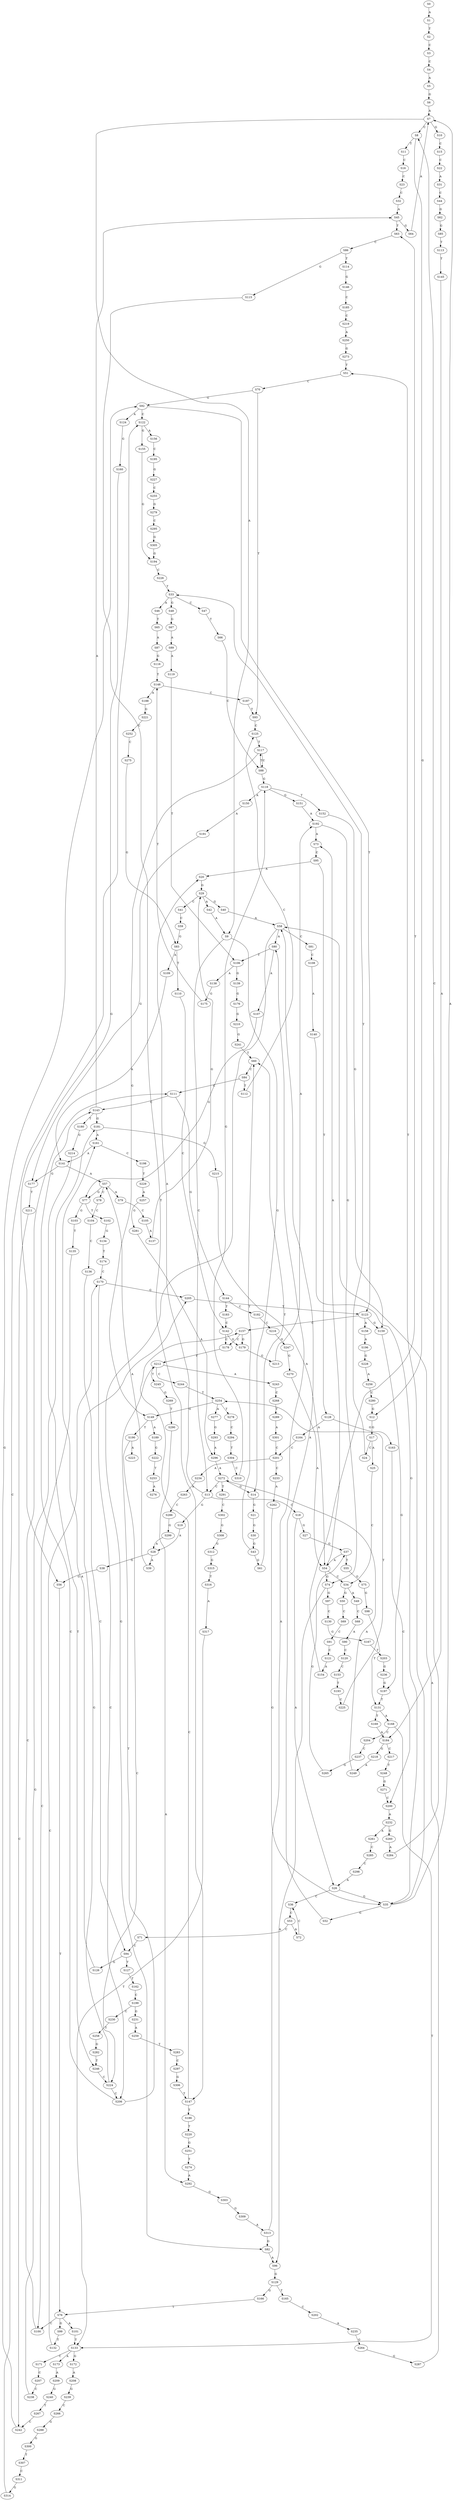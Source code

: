strict digraph  {
	S0 -> S1 [ label = A ];
	S1 -> S2 [ label = T ];
	S2 -> S3 [ label = C ];
	S3 -> S4 [ label = C ];
	S4 -> S5 [ label = A ];
	S5 -> S6 [ label = G ];
	S6 -> S7 [ label = A ];
	S7 -> S8 [ label = C ];
	S7 -> S9 [ label = A ];
	S7 -> S10 [ label = G ];
	S8 -> S11 [ label = T ];
	S8 -> S12 [ label = G ];
	S9 -> S13 [ label = C ];
	S9 -> S14 [ label = G ];
	S10 -> S15 [ label = C ];
	S11 -> S16 [ label = C ];
	S12 -> S17 [ label = G ];
	S13 -> S18 [ label = C ];
	S13 -> S19 [ label = G ];
	S13 -> S20 [ label = A ];
	S14 -> S21 [ label = G ];
	S15 -> S22 [ label = C ];
	S16 -> S23 [ label = C ];
	S17 -> S24 [ label = C ];
	S17 -> S25 [ label = A ];
	S18 -> S26 [ label = A ];
	S18 -> S27 [ label = G ];
	S19 -> S28 [ label = A ];
	S20 -> S29 [ label = G ];
	S21 -> S30 [ label = G ];
	S22 -> S31 [ label = A ];
	S23 -> S32 [ label = C ];
	S24 -> S33 [ label = T ];
	S25 -> S34 [ label = C ];
	S26 -> S35 [ label = G ];
	S26 -> S36 [ label = C ];
	S27 -> S37 [ label = G ];
	S28 -> S38 [ label = G ];
	S28 -> S39 [ label = A ];
	S29 -> S40 [ label = G ];
	S29 -> S41 [ label = C ];
	S29 -> S42 [ label = A ];
	S30 -> S43 [ label = G ];
	S31 -> S44 [ label = C ];
	S32 -> S45 [ label = A ];
	S33 -> S46 [ label = A ];
	S33 -> S47 [ label = C ];
	S33 -> S48 [ label = G ];
	S34 -> S49 [ label = A ];
	S34 -> S50 [ label = G ];
	S35 -> S7 [ label = A ];
	S35 -> S51 [ label = T ];
	S35 -> S52 [ label = G ];
	S36 -> S53 [ label = C ];
	S37 -> S54 [ label = A ];
	S37 -> S55 [ label = T ];
	S38 -> S56 [ label = G ];
	S39 -> S57 [ label = A ];
	S40 -> S58 [ label = A ];
	S41 -> S59 [ label = C ];
	S42 -> S9 [ label = A ];
	S43 -> S60 [ label = T ];
	S43 -> S61 [ label = G ];
	S44 -> S62 [ label = G ];
	S45 -> S63 [ label = T ];
	S45 -> S64 [ label = G ];
	S46 -> S65 [ label = T ];
	S47 -> S66 [ label = T ];
	S48 -> S67 [ label = G ];
	S49 -> S68 [ label = C ];
	S50 -> S69 [ label = C ];
	S51 -> S70 [ label = C ];
	S52 -> S58 [ label = A ];
	S53 -> S71 [ label = C ];
	S53 -> S72 [ label = A ];
	S54 -> S34 [ label = C ];
	S54 -> S73 [ label = A ];
	S54 -> S74 [ label = G ];
	S55 -> S75 [ label = G ];
	S56 -> S76 [ label = T ];
	S57 -> S77 [ label = G ];
	S57 -> S78 [ label = C ];
	S57 -> S79 [ label = A ];
	S58 -> S80 [ label = A ];
	S58 -> S81 [ label = C ];
	S58 -> S82 [ label = G ];
	S59 -> S83 [ label = G ];
	S60 -> S84 [ label = C ];
	S61 -> S60 [ label = T ];
	S62 -> S85 [ label = G ];
	S63 -> S86 [ label = C ];
	S64 -> S7 [ label = A ];
	S65 -> S87 [ label = A ];
	S66 -> S88 [ label = C ];
	S67 -> S89 [ label = A ];
	S68 -> S90 [ label = A ];
	S69 -> S91 [ label = C ];
	S70 -> S92 [ label = G ];
	S70 -> S93 [ label = T ];
	S71 -> S94 [ label = C ];
	S72 -> S36 [ label = C ];
	S73 -> S95 [ label = C ];
	S74 -> S96 [ label = A ];
	S74 -> S97 [ label = G ];
	S75 -> S98 [ label = G ];
	S76 -> S99 [ label = G ];
	S76 -> S100 [ label = C ];
	S76 -> S101 [ label = A ];
	S77 -> S102 [ label = T ];
	S77 -> S103 [ label = G ];
	S78 -> S104 [ label = C ];
	S79 -> S105 [ label = C ];
	S80 -> S106 [ label = T ];
	S80 -> S107 [ label = A ];
	S81 -> S108 [ label = C ];
	S82 -> S96 [ label = A ];
	S83 -> S109 [ label = A ];
	S83 -> S110 [ label = T ];
	S84 -> S111 [ label = C ];
	S84 -> S112 [ label = T ];
	S85 -> S113 [ label = T ];
	S86 -> S114 [ label = T ];
	S86 -> S115 [ label = G ];
	S87 -> S116 [ label = G ];
	S88 -> S117 [ label = T ];
	S88 -> S118 [ label = G ];
	S89 -> S119 [ label = A ];
	S90 -> S120 [ label = C ];
	S91 -> S121 [ label = C ];
	S92 -> S122 [ label = C ];
	S92 -> S123 [ label = T ];
	S92 -> S124 [ label = A ];
	S93 -> S125 [ label = C ];
	S94 -> S126 [ label = G ];
	S94 -> S127 [ label = T ];
	S95 -> S20 [ label = A ];
	S95 -> S128 [ label = T ];
	S96 -> S129 [ label = G ];
	S97 -> S130 [ label = C ];
	S98 -> S131 [ label = T ];
	S99 -> S132 [ label = T ];
	S100 -> S111 [ label = C ];
	S101 -> S133 [ label = T ];
	S102 -> S134 [ label = G ];
	S103 -> S135 [ label = T ];
	S104 -> S136 [ label = C ];
	S105 -> S137 [ label = A ];
	S106 -> S138 [ label = A ];
	S106 -> S139 [ label = G ];
	S107 -> S77 [ label = G ];
	S108 -> S140 [ label = A ];
	S109 -> S141 [ label = A ];
	S110 -> S142 [ label = C ];
	S111 -> S143 [ label = C ];
	S111 -> S144 [ label = G ];
	S112 -> S125 [ label = C ];
	S113 -> S145 [ label = T ];
	S114 -> S146 [ label = G ];
	S115 -> S147 [ label = T ];
	S116 -> S148 [ label = T ];
	S117 -> S149 [ label = G ];
	S117 -> S88 [ label = C ];
	S118 -> S150 [ label = A ];
	S118 -> S151 [ label = G ];
	S118 -> S152 [ label = T ];
	S119 -> S106 [ label = T ];
	S120 -> S153 [ label = C ];
	S121 -> S154 [ label = A ];
	S122 -> S155 [ label = G ];
	S122 -> S156 [ label = A ];
	S123 -> S157 [ label = C ];
	S123 -> S158 [ label = A ];
	S123 -> S159 [ label = G ];
	S124 -> S160 [ label = G ];
	S125 -> S117 [ label = T ];
	S126 -> S161 [ label = A ];
	S127 -> S162 [ label = T ];
	S128 -> S163 [ label = G ];
	S128 -> S164 [ label = A ];
	S129 -> S165 [ label = T ];
	S129 -> S166 [ label = G ];
	S130 -> S167 [ label = G ];
	S131 -> S168 [ label = A ];
	S131 -> S169 [ label = T ];
	S132 -> S170 [ label = C ];
	S133 -> S171 [ label = C ];
	S133 -> S172 [ label = G ];
	S133 -> S173 [ label = A ];
	S134 -> S174 [ label = T ];
	S135 -> S100 [ label = C ];
	S136 -> S94 [ label = C ];
	S137 -> S29 [ label = G ];
	S138 -> S175 [ label = G ];
	S139 -> S176 [ label = G ];
	S140 -> S35 [ label = G ];
	S141 -> S57 [ label = A ];
	S141 -> S177 [ label = G ];
	S142 -> S178 [ label = C ];
	S142 -> S179 [ label = G ];
	S143 -> S180 [ label = T ];
	S143 -> S45 [ label = A ];
	S143 -> S181 [ label = G ];
	S144 -> S182 [ label = C ];
	S144 -> S183 [ label = T ];
	S145 -> S184 [ label = A ];
	S146 -> S185 [ label = C ];
	S147 -> S157 [ label = C ];
	S147 -> S186 [ label = T ];
	S148 -> S187 [ label = C ];
	S148 -> S188 [ label = A ];
	S149 -> S189 [ label = A ];
	S149 -> S190 [ label = T ];
	S150 -> S191 [ label = A ];
	S151 -> S192 [ label = A ];
	S152 -> S159 [ label = G ];
	S153 -> S193 [ label = T ];
	S154 -> S63 [ label = T ];
	S155 -> S194 [ label = G ];
	S156 -> S195 [ label = C ];
	S157 -> S179 [ label = G ];
	S157 -> S178 [ label = C ];
	S158 -> S196 [ label = A ];
	S159 -> S197 [ label = G ];
	S160 -> S56 [ label = G ];
	S161 -> S141 [ label = A ];
	S161 -> S198 [ label = C ];
	S162 -> S199 [ label = C ];
	S163 -> S200 [ label = C ];
	S164 -> S201 [ label = C ];
	S165 -> S202 [ label = C ];
	S166 -> S76 [ label = T ];
	S167 -> S203 [ label = T ];
	S168 -> S133 [ label = T ];
	S168 -> S204 [ label = C ];
	S169 -> S184 [ label = A ];
	S170 -> S205 [ label = G ];
	S170 -> S206 [ label = C ];
	S171 -> S207 [ label = C ];
	S172 -> S208 [ label = A ];
	S173 -> S209 [ label = A ];
	S174 -> S170 [ label = C ];
	S175 -> S148 [ label = T ];
	S176 -> S210 [ label = G ];
	S177 -> S211 [ label = T ];
	S178 -> S212 [ label = T ];
	S179 -> S213 [ label = G ];
	S180 -> S214 [ label = G ];
	S181 -> S161 [ label = A ];
	S181 -> S215 [ label = G ];
	S182 -> S216 [ label = C ];
	S183 -> S142 [ label = C ];
	S184 -> S217 [ label = C ];
	S184 -> S218 [ label = G ];
	S185 -> S219 [ label = C ];
	S186 -> S220 [ label = T ];
	S187 -> S93 [ label = T ];
	S188 -> S221 [ label = G ];
	S189 -> S222 [ label = G ];
	S190 -> S223 [ label = A ];
	S190 -> S224 [ label = C ];
	S191 -> S177 [ label = G ];
	S192 -> S73 [ label = A ];
	S192 -> S74 [ label = G ];
	S193 -> S225 [ label = C ];
	S194 -> S226 [ label = C ];
	S195 -> S227 [ label = G ];
	S196 -> S228 [ label = G ];
	S197 -> S131 [ label = T ];
	S198 -> S229 [ label = T ];
	S199 -> S230 [ label = C ];
	S199 -> S231 [ label = G ];
	S200 -> S232 [ label = A ];
	S201 -> S233 [ label = C ];
	S201 -> S234 [ label = A ];
	S202 -> S235 [ label = A ];
	S203 -> S236 [ label = G ];
	S204 -> S237 [ label = C ];
	S205 -> S123 [ label = T ];
	S206 -> S212 [ label = T ];
	S206 -> S143 [ label = C ];
	S207 -> S238 [ label = C ];
	S208 -> S239 [ label = G ];
	S209 -> S240 [ label = G ];
	S210 -> S241 [ label = G ];
	S211 -> S242 [ label = C ];
	S212 -> S243 [ label = A ];
	S212 -> S244 [ label = C ];
	S212 -> S245 [ label = T ];
	S213 -> S192 [ label = A ];
	S214 -> S246 [ label = T ];
	S215 -> S54 [ label = A ];
	S216 -> S247 [ label = G ];
	S217 -> S248 [ label = T ];
	S218 -> S249 [ label = A ];
	S219 -> S250 [ label = A ];
	S220 -> S251 [ label = G ];
	S221 -> S252 [ label = C ];
	S222 -> S253 [ label = T ];
	S224 -> S206 [ label = C ];
	S224 -> S205 [ label = G ];
	S225 -> S254 [ label = T ];
	S226 -> S33 [ label = T ];
	S227 -> S255 [ label = C ];
	S228 -> S256 [ label = A ];
	S229 -> S257 [ label = A ];
	S230 -> S258 [ label = T ];
	S231 -> S259 [ label = A ];
	S232 -> S260 [ label = G ];
	S232 -> S261 [ label = A ];
	S233 -> S262 [ label = A ];
	S234 -> S263 [ label = A ];
	S235 -> S264 [ label = G ];
	S236 -> S197 [ label = G ];
	S237 -> S265 [ label = G ];
	S238 -> S181 [ label = G ];
	S239 -> S266 [ label = C ];
	S240 -> S267 [ label = T ];
	S241 -> S60 [ label = T ];
	S242 -> S92 [ label = G ];
	S243 -> S268 [ label = C ];
	S244 -> S254 [ label = T ];
	S245 -> S269 [ label = G ];
	S246 -> S224 [ label = C ];
	S247 -> S270 [ label = G ];
	S248 -> S271 [ label = G ];
	S249 -> S272 [ label = A ];
	S250 -> S273 [ label = G ];
	S251 -> S274 [ label = T ];
	S252 -> S275 [ label = C ];
	S253 -> S276 [ label = A ];
	S254 -> S277 [ label = A ];
	S254 -> S278 [ label = T ];
	S254 -> S149 [ label = G ];
	S255 -> S279 [ label = G ];
	S256 -> S280 [ label = C ];
	S257 -> S281 [ label = G ];
	S258 -> S282 [ label = G ];
	S259 -> S283 [ label = T ];
	S260 -> S284 [ label = A ];
	S261 -> S285 [ label = C ];
	S262 -> S35 [ label = G ];
	S263 -> S286 [ label = C ];
	S264 -> S287 [ label = G ];
	S265 -> S37 [ label = G ];
	S266 -> S288 [ label = G ];
	S267 -> S242 [ label = C ];
	S268 -> S289 [ label = T ];
	S269 -> S290 [ label = T ];
	S270 -> S54 [ label = A ];
	S271 -> S200 [ label = C ];
	S272 -> S291 [ label = T ];
	S272 -> S13 [ label = C ];
	S272 -> S14 [ label = G ];
	S273 -> S51 [ label = T ];
	S274 -> S292 [ label = A ];
	S275 -> S83 [ label = G ];
	S277 -> S293 [ label = G ];
	S278 -> S294 [ label = C ];
	S279 -> S295 [ label = C ];
	S280 -> S12 [ label = G ];
	S281 -> S296 [ label = A ];
	S282 -> S246 [ label = T ];
	S283 -> S297 [ label = C ];
	S284 -> S8 [ label = C ];
	S285 -> S298 [ label = C ];
	S286 -> S299 [ label = G ];
	S287 -> S58 [ label = A ];
	S288 -> S300 [ label = G ];
	S289 -> S301 [ label = A ];
	S290 -> S292 [ label = A ];
	S291 -> S302 [ label = C ];
	S292 -> S303 [ label = G ];
	S293 -> S296 [ label = A ];
	S294 -> S304 [ label = T ];
	S295 -> S305 [ label = G ];
	S296 -> S272 [ label = A ];
	S297 -> S306 [ label = G ];
	S298 -> S26 [ label = A ];
	S299 -> S28 [ label = A ];
	S300 -> S307 [ label = T ];
	S301 -> S201 [ label = C ];
	S302 -> S308 [ label = G ];
	S303 -> S309 [ label = G ];
	S304 -> S310 [ label = C ];
	S305 -> S194 [ label = G ];
	S306 -> S147 [ label = T ];
	S307 -> S311 [ label = C ];
	S308 -> S312 [ label = G ];
	S309 -> S313 [ label = A ];
	S310 -> S118 [ label = G ];
	S311 -> S314 [ label = G ];
	S312 -> S315 [ label = G ];
	S313 -> S82 [ label = G ];
	S313 -> S80 [ label = A ];
	S314 -> S122 [ label = C ];
	S315 -> S316 [ label = T ];
	S316 -> S317 [ label = A ];
	S317 -> S133 [ label = T ];
}

